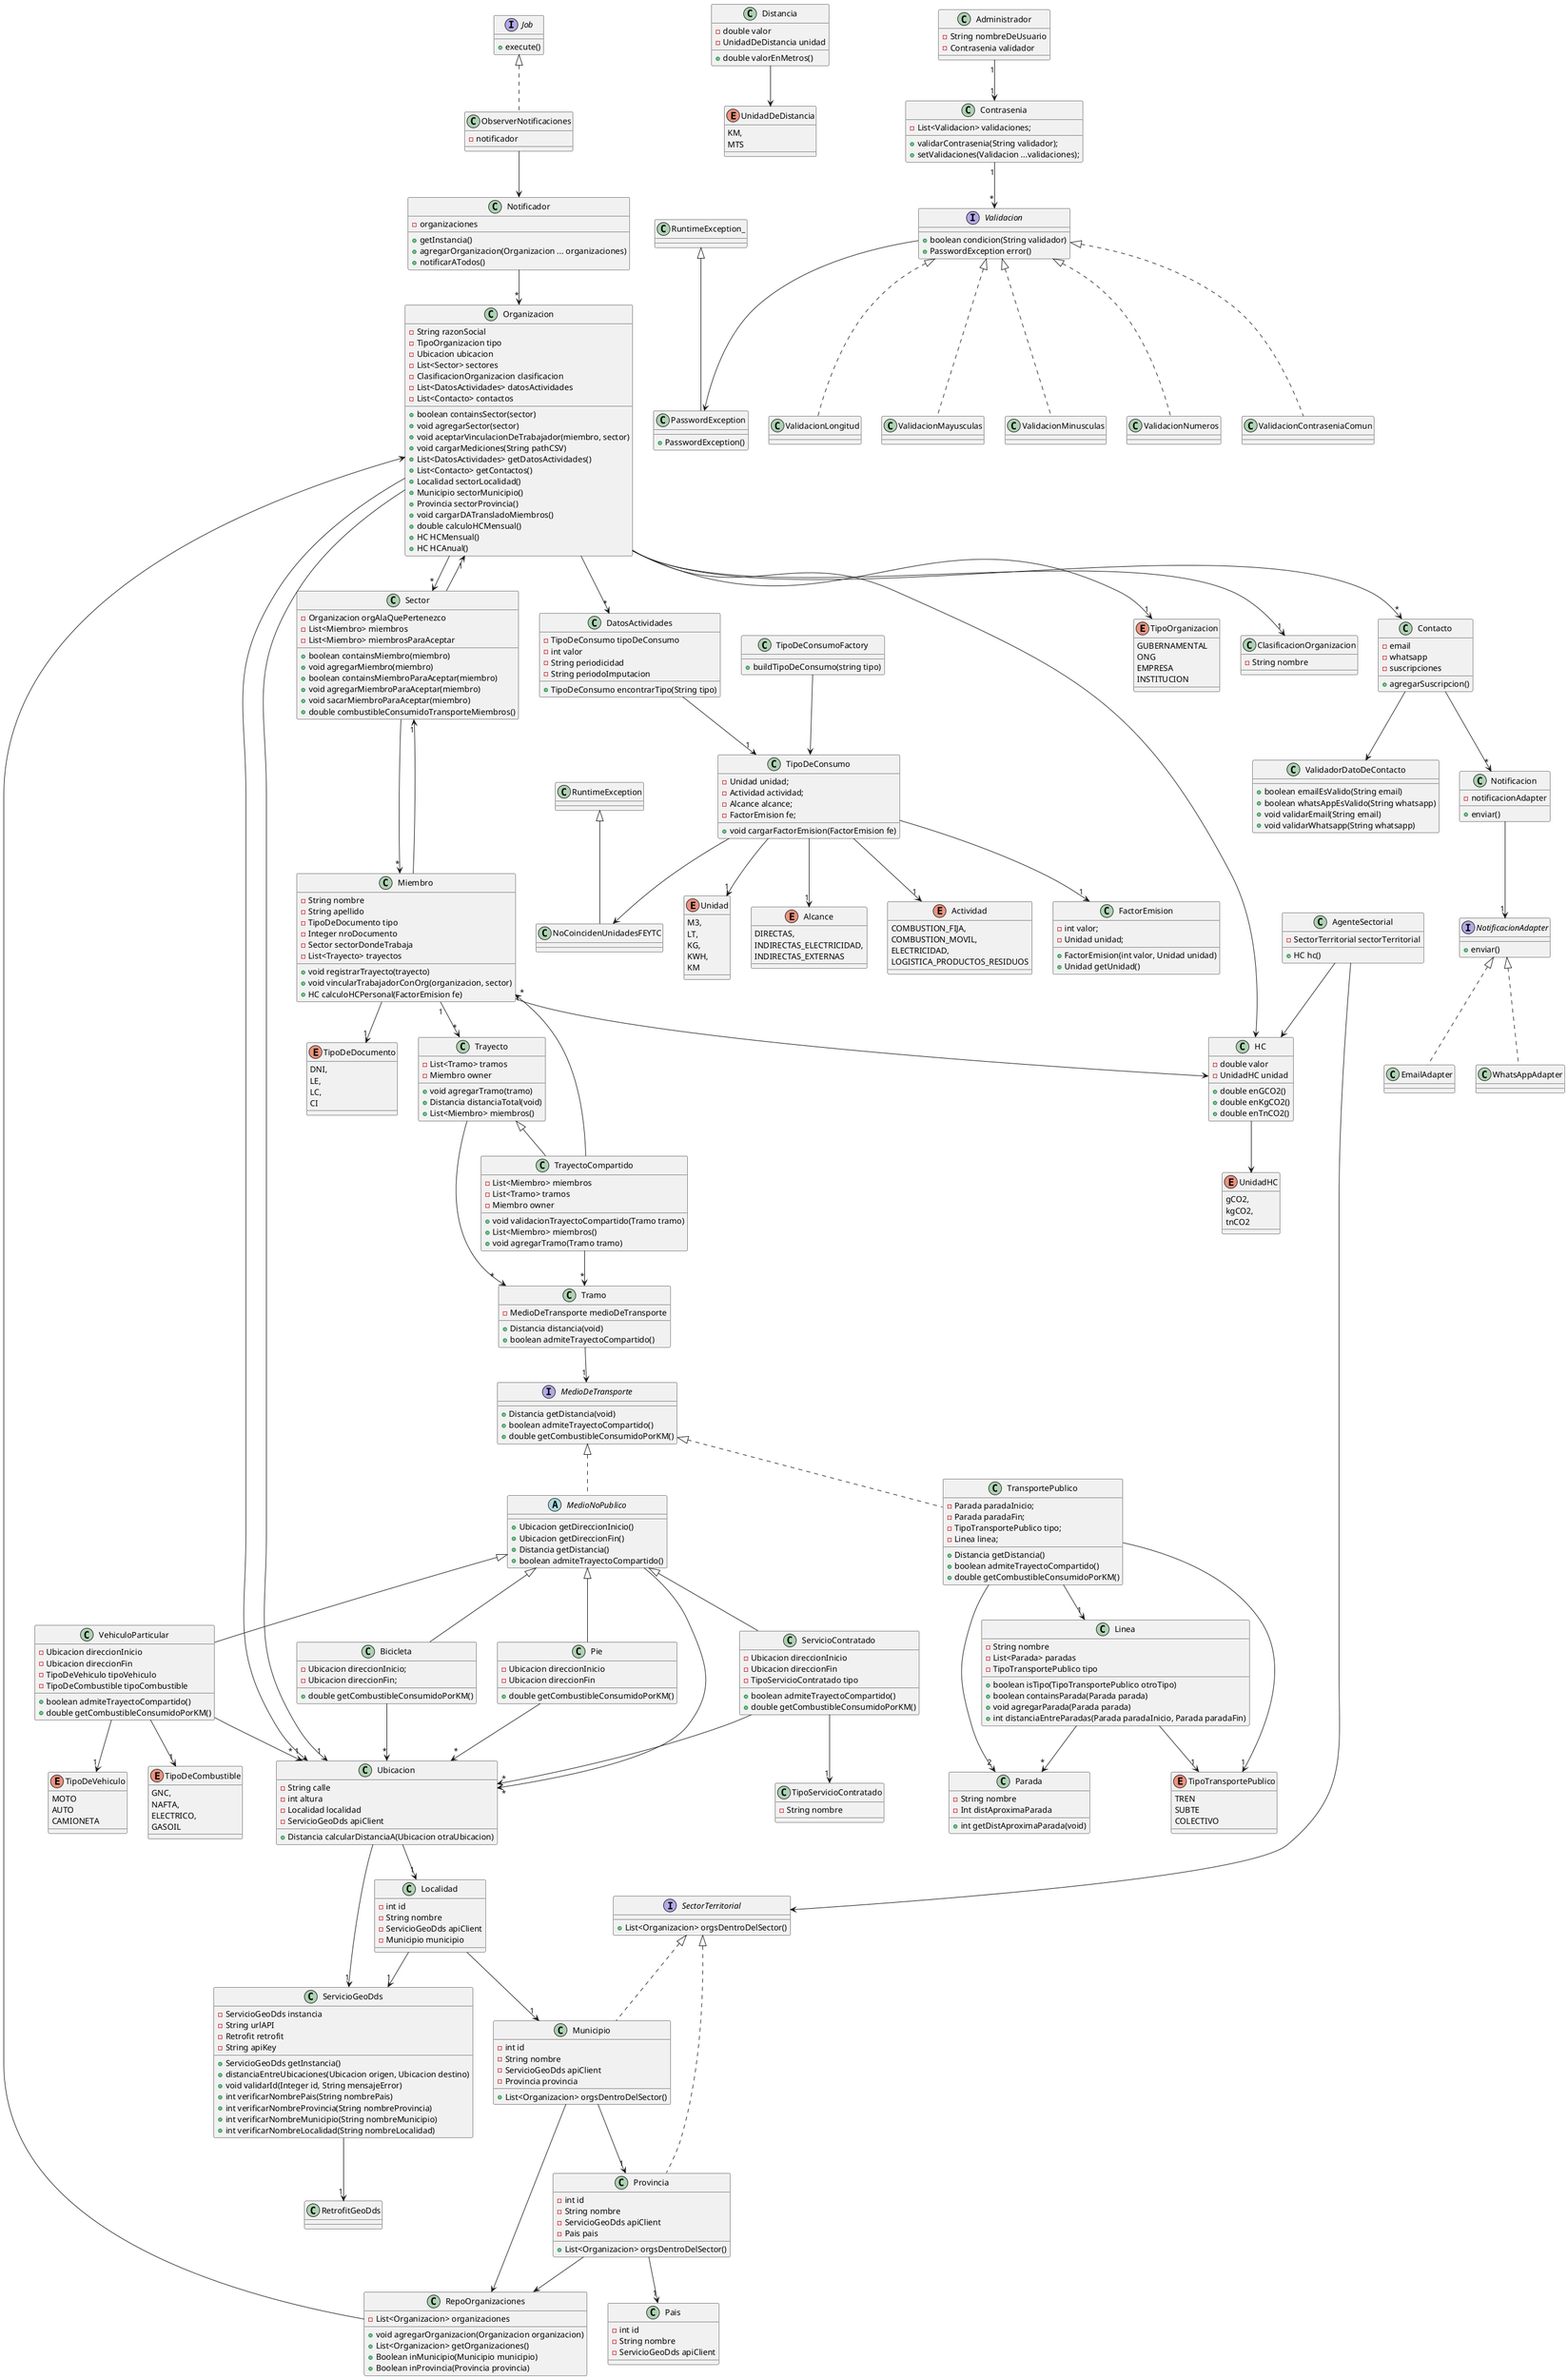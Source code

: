@startuml diagrama-de-clases

'https://plantuml.com/class-diagram
' - private
' + public

' Part 1: Organizaciones y Miembros

enum TipoOrganizacion {
    GUBERNAMENTAL
    ONG
    EMPRESA
    INSTITUCION
}

class ClasificacionOrganizacion{
    - String nombre
}

class Organizacion {
    - String razonSocial
    - TipoOrganizacion tipo
    - Ubicacion ubicacion
    - List<Sector> sectores
    - ClasificacionOrganizacion clasificacion
    - List<DatosActividades> datosActividades
    - List<Contacto> contactos
    
    + boolean containsSector(sector)
    + void agregarSector(sector)
    + void aceptarVinculacionDeTrabajador(miembro, sector)
    + void cargarMediciones(String pathCSV)
    + List<DatosActividades> getDatosActividades()
    + List<Contacto> getContactos()
    + Localidad sectorLocalidad()
    + Municipio sectorMunicipio()
    + Provincia sectorProvincia()
    + void cargarDATransladoMiembros()
    + double calculoHCMensual()
    + HC HCMensual()
    + HC HCAnual()
}

class DatosActividades {
    - TipoDeConsumo tipoDeConsumo
    - int valor
    - String periodicidad
    - String periodoImputacion

    + TipoDeConsumo encontrarTipo(String tipo)
}

class TipoDeConsumo {
  - Unidad unidad;
  - Actividad actividad;
  - Alcance alcance;
  - FactorEmision fe;

  + void cargarFactorEmision(FactorEmision fe)
} 

DatosActividades --> "1" TipoDeConsumo

class NoCoincidenUnidadesFEYTC extends RuntimeException {}

class TipoDeConsumoFactory{
  + buildTipoDeConsumo(string tipo)
}

TipoDeConsumoFactory --> TipoDeConsumo

TipoDeConsumo --> NoCoincidenUnidadesFEYTC

class FactorEmision {
  - int valor;
  - Unidad unidad;

  + FactorEmision(int valor, Unidad unidad)
  + Unidad getUnidad() 
}

enum Unidad {
    M3,
    LT,
    KG,
    KWH,
    KM
}

enum Alcance {
  DIRECTAS, 
  INDIRECTAS_ELECTRICIDAD, 
  INDIRECTAS_EXTERNAS
}

enum Actividad {
  COMBUSTION_FIJA, 
  COMBUSTION_MOVIL, 
  ELECTRICIDAD, 
  LOGISTICA_PRODUCTOS_RESIDUOS
}

TipoDeConsumo --> "1" Alcance
TipoDeConsumo --> "1" Unidad
TipoDeConsumo --> "1" Actividad
TipoDeConsumo --> "1" FactorEmision

class Sector{
    - Organizacion orgAlaQuePertenezco
    - List<Miembro> miembros
    - List<Miembro> miembrosParaAceptar

    + boolean containsMiembro(miembro)
    + void agregarMiembro(miembro)
    + boolean containsMiembroParaAceptar(miembro)
    + void agregarMiembroParaAceptar(miembro)
    + void sacarMiembroParaAceptar(miembro)
    + double combustibleConsumidoTransporteMiembros()
}

class Miembro {
    - String nombre
    - String apellido
    - TipoDeDocumento tipo
    - Integer nroDocumento
    - Sector sectorDondeTrabaja
    - List<Trayecto> trayectos

    + void registrarTrayecto(trayecto)
    + void vincularTrabajadorConOrg(organizacion, sector)
    + HC calculoHCPersonal(FactorEmision fe)
}

enum TipoDeDocumento {
    DNI,
    LE,
    LC,
    CI
}

Miembro --> "1" TipoDeDocumento
Organizacion --> "1" TipoOrganizacion
Organizacion --> "1" ClasificacionOrganizacion
Organizacion --> "*" Sector
Organizacion --> "*" DatosActividades

Sector --> "1" Organizacion
Sector --> "*" Miembro
Miembro ---> "1" Sector


class Distancia {
  - double valor
  - UnidadDeDistancia unidad

  + double valorEnMetros()
}

enum UnidadDeDistancia {
  KM,
  MTS
} 

Distancia --> UnidadDeDistancia

class Trayecto{
    - List<Tramo> tramos
    - Miembro owner

    + void agregarTramo(tramo)
    + Distancia distanciaTotal(void)
    + List<Miembro> miembros()
}

class TrayectoCompartido extends Trayecto {
  - List<Miembro> miembros
  - List<Tramo> tramos
  - Miembro owner

  + void validacionTrayectoCompartido(Tramo tramo)
  + List<Miembro> miembros()
  + void agregarTramo(Tramo tramo)
}

TrayectoCompartido --> "*" Miembro
TrayectoCompartido --> "*" Tramo

class Tramo{
    - MedioDeTransporte medioDeTransporte

    + Distancia distancia(void)
    + boolean admiteTrayectoCompartido()
}

interface MedioDeTransporte {
    + Distancia getDistancia(void)
    + boolean admiteTrayectoCompartido()
    + double getCombustibleConsumidoPorKM()
}

class TransportePublico implements MedioDeTransporte{
  - Parada paradaInicio;
  - Parada paradaFin;
  - TipoTransportePublico tipo;
  - Linea linea;
  
  + Distancia getDistancia()
  + boolean admiteTrayectoCompartido()
  + double getCombustibleConsumidoPorKM()
}

class VehiculoParticular extends MedioNoPublico {

  - Ubicacion direccionInicio
  - Ubicacion direccionFin
  - TipoDeVehiculo tipoVehiculo
  - TipoDeCombustible tipoCombustible

  + boolean admiteTrayectoCompartido()
  + double getCombustibleConsumidoPorKM()
}

class ServicioContratado extends MedioNoPublico{
  -Ubicacion direccionInicio
  - Ubicacion direccionFin
  - TipoServicioContratado tipo

  + boolean admiteTrayectoCompartido()
  + double getCombustibleConsumidoPorKM()
}


abstract class MedioNoPublico implements MedioDeTransporte {
  + Ubicacion getDireccionInicio()
  + Ubicacion getDireccionFin()
  + Distancia getDistancia()
  + boolean admiteTrayectoCompartido()
}

class Bicicleta extends MedioNoPublico{
  - Ubicacion direccionInicio;
  - Ubicacion direccionFin;

  + double getCombustibleConsumidoPorKM()
}


class Pie extends MedioNoPublico {
    - Ubicacion direccionInicio
    - Ubicacion direccionFin

    + double getCombustibleConsumidoPorKM()
}

enum TipoDeVehiculo{
    MOTO
    AUTO
    CAMIONETA
}

enum TipoDeCombustible{
    GNC,
    NAFTA,
    ELECTRICO,
    GASOIL
}

enum TipoTransportePublico{
    TREN
    SUBTE
    COLECTIVO
}

class Parada{
    - String nombre
    - Int distAproximaParada

    + int getDistAproximaParada(void)
}

class Linea {

  - String nombre
  - List<Parada> paradas
  - TipoTransportePublico tipo
  + boolean isTipo(TipoTransportePublico otroTipo)
  + boolean containsParada(Parada parada)
  + void agregarParada(Parada parada)
  + int distanciaEntreParadas(Parada paradaInicio, Parada paradaFin)
}

class TipoServicioContratado{
    - String nombre
}

ServicioContratado --> "1" TipoServicioContratado

Miembro  "1" --> "*" Trayecto
Trayecto --> "*" Tramo
Tramo --> "1" MedioDeTransporte
TransportePublico --> "1" TipoTransportePublico
TransportePublico --> "1" Linea
VehiculoParticular --> "1" TipoDeVehiculo
VehiculoParticular --> "1" TipoDeCombustible
TransportePublico --> "2" Parada
Linea --> "*" Parada
Linea --> "1" TipoTransportePublico


class Contrasenia {
    - List<Validacion> validaciones;

    + validarContrasenia(String validador);
    + setValidaciones(Validacion ...validaciones);
}

class RuntimeException{}

interface Validacion {
    + boolean condicion(String validador)
    + PasswordException error()
}

class PasswordException extends RuntimeException_ {
    + PasswordException()
}

class RuntimeException_ {}

Contrasenia "1" --> "*" Validacion
Validacion --> PasswordException



class ValidacionLongitud implements Validacion{
}

class ValidacionMayusculas implements Validacion{
}

class ValidacionMinusculas implements Validacion {
}

class ValidacionNumeros implements Validacion {
}

class ValidacionContraseniaComun implements Validacion {
}

class Administrador {
    - String nombreDeUsuario
    - Contrasenia validador
}

Administrador "1" --> "1" Contrasenia

class Ubicacion {
  - String calle
  - int altura
  - Localidad localidad
  - ServicioGeoDds apiClient
  + Distancia calcularDistanciaA(Ubicacion otraUbicacion)
}

class Localidad {
  - int id
  - String nombre
  - ServicioGeoDds apiClient
  - Municipio municipio
}

class Municipio implements SectorTerritorial {
  - int id
  - String nombre
  - ServicioGeoDds apiClient
  - Provincia provincia

  + List<Organizacion> orgsDentroDelSector()
}

class Provincia implements SectorTerritorial {
  - int id
  - String nombre
  - ServicioGeoDds apiClient
  - Pais pais

  + List<Organizacion> orgsDentroDelSector()
}

class Pais {
  - int id
  - String nombre
  - ServicioGeoDds apiClient
}

Ubicacion --> "1" Localidad
Localidad --> "1" Municipio
Municipio --> "1" Provincia
Provincia --> "1" Pais
Organizacion --> "1" Ubicacion
Organizacion --> "1" Ubicacion
MedioNoPublico --> "*" Ubicacion
ServicioContratado --> "*" Ubicacion
VehiculoParticular --> "*" Ubicacion
Bicicleta --> "*" Ubicacion
Pie --> "*" Ubicacion


' interface RetrofitGeoDds {
'   + Call<List<Pais>> paises(String token, int offset);
'   + Call<List<Provincia>> provincias(String token, int offset);
'   + Call<List<Provincia>> provincias(String token, int offset, int paisId);
'   + Call<List<Localidad>> localidades(String token, int offset);
'   + Call<List<Localidad>> localidades(String token, int offset, int municipioId);
'   + Call<List<Municipio>> municipios(String token, int offset);
'   + Call<List<Municipio>> municipios(String token, int offset, int provinciaId);
'   + Call<Distancia> distancia(String token, int localidadOrigenId, String calleOrigen, int alturaOrigen, int localidadDestinoId, String calleDestino, int alturaDestino);
' }

class ServicioGeoDds {
  - ServicioGeoDds instancia
  - String urlAPI
  - Retrofit retrofit
  - String apiKey

  + ServicioGeoDds getInstancia()
  + distanciaEntreUbicaciones(Ubicacion origen, Ubicacion destino)
  + void validarId(Integer id, String mensajeError)
  + int verificarNombrePais(String nombrePais)
  + int verificarNombreProvincia(String nombreProvincia)
  + int verificarNombreMunicipio(String nombreMunicipio)
  + int verificarNombreLocalidad(String nombreLocalidad)
}

ServicioGeoDds --> "1" RetrofitGeoDds
Ubicacion --> "1" ServicioGeoDds
Localidad --> "1" ServicioGeoDds


class AgenteSectorial{
  - SectorTerritorial sectorTerritorial

  + HC hc()
}

interface SectorTerritorial {
  + List<Organizacion> orgsDentroDelSector()
}

AgenteSectorial --> SectorTerritorial


class RepoOrganizaciones {
  - List<Organizacion> organizaciones

  + void agregarOrganizacion(Organizacion organizacion)
  + List<Organizacion> getOrganizaciones()
  + Boolean inMunicipio(Municipio municipio)
  + Boolean inProvincia(Provincia provincia)
}

RepoOrganizaciones --> Organizacion
Municipio --> RepoOrganizaciones
Provincia --> RepoOrganizaciones


enum UnidadHC {
  gCO2,
  kgCO2,
  tnCO2
}

class HC {
  - double valor
  - UnidadHC unidad

  + double enGCO2()
  + double enKgCO2()
  + double enTnCO2()
}

HC --> UnidadHC
Organizacion --> HC
Miembro --> HC
AgenteSectorial --> HC
class ValidadorDatoDeContacto {
  + boolean emailEsValido(String email)
  + boolean whatsAppEsValido(String whatsapp)
  + void validarEmail(String email)
  + void validarWhatsapp(String whatsapp)
}

' ENVÍO DE NOTIFICACIONES

interface Job {
    + execute()
}

class ObserverNotificaciones implements Job
{
  - notificador
}

class Notificador
{
  - organizaciones
  + getInstancia()
  + agregarOrganizacion(Organizacion ... organizaciones)
  + notificarATodos()
}

interface NotificacionAdapter
{
  + enviar()
}

class WhatsAppAdapter implements NotificacionAdapter {}

class EmailAdapter implements NotificacionAdapter {}

class Notificacion
{
  - notificacionAdapter
  + enviar()
}

class Contacto {
  - email
  - whatsapp
  - suscripciones
  + agregarSuscripcion()
}

ObserverNotificaciones --> Notificador
Notificacion --> "1" NotificacionAdapter
Notificador --> "*" Organizacion
Contacto --> "*" Notificacion
Organizacion --> "*" Contacto
Contacto --> ValidadorDatoDeContacto

@enduml